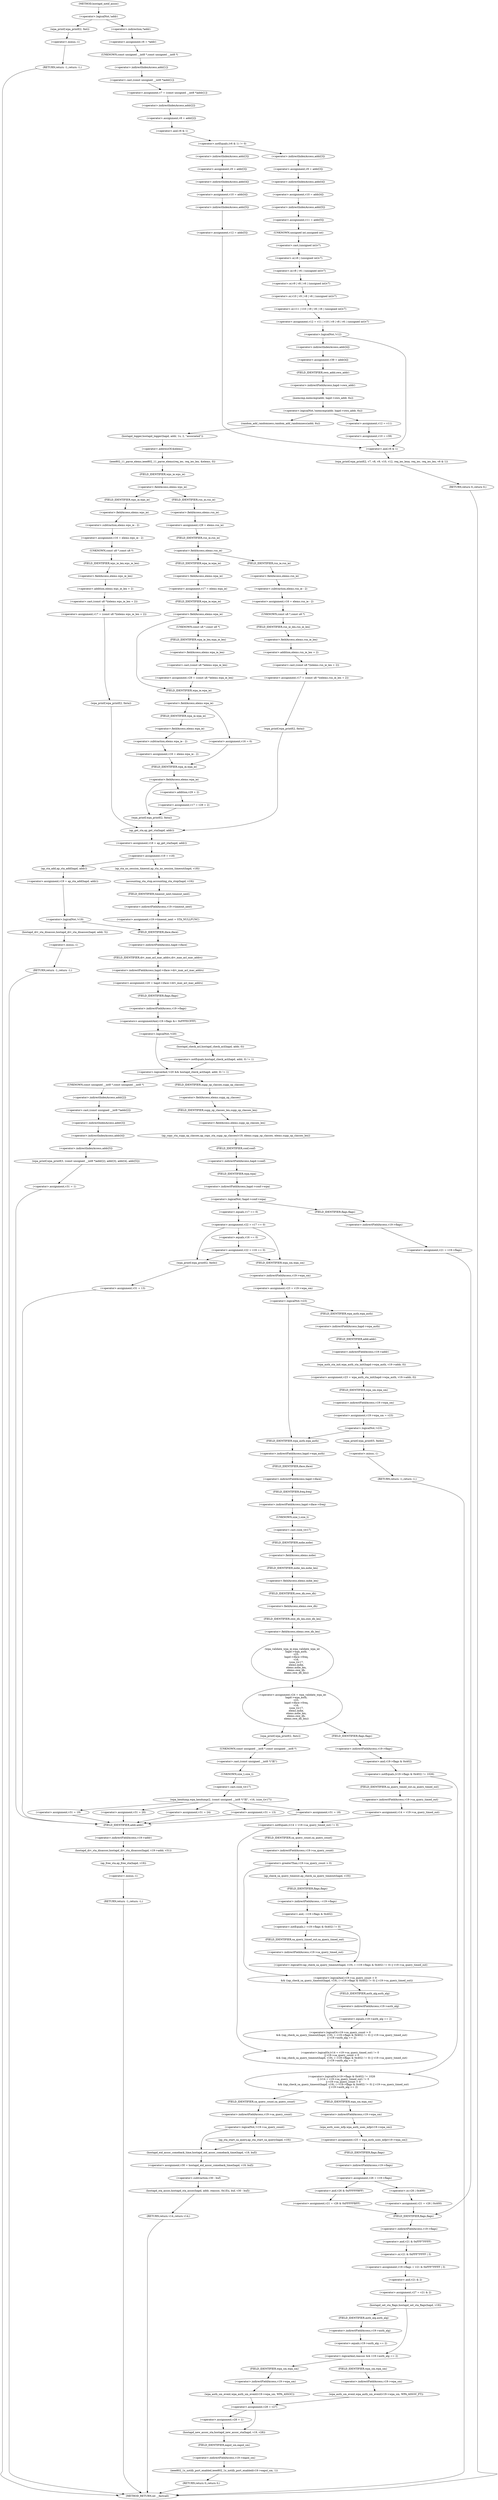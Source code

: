 digraph hostapd_notif_assoc {  
"1000173" [label = "(<operator>.logicalNot,!addr)" ]
"1000176" [label = "(wpa_printf,wpa_printf(2, fmt))" ]
"1000179" [label = "(RETURN,return -1;,return -1;)" ]
"1000180" [label = "(<operator>.minus,-1)" ]
"1000182" [label = "(<operator>.assignment,v6 = *addr)" ]
"1000184" [label = "(<operator>.indirection,*addr)" ]
"1000186" [label = "(<operator>.assignment,v7 = (const unsigned __int8 *)addr[1])" ]
"1000188" [label = "(<operator>.cast,(const unsigned __int8 *)addr[1])" ]
"1000189" [label = "(UNKNOWN,const unsigned __int8 *,const unsigned __int8 *)" ]
"1000190" [label = "(<operator>.indirectIndexAccess,addr[1])" ]
"1000193" [label = "(<operator>.assignment,v8 = addr[2])" ]
"1000195" [label = "(<operator>.indirectIndexAccess,addr[2])" ]
"1000199" [label = "(<operator>.notEquals,(v6 & 1) != 0)" ]
"1000200" [label = "(<operator>.and,v6 & 1)" ]
"1000205" [label = "(<operator>.assignment,v9 = addr[3])" ]
"1000207" [label = "(<operator>.indirectIndexAccess,addr[3])" ]
"1000210" [label = "(<operator>.assignment,v10 = addr[4])" ]
"1000212" [label = "(<operator>.indirectIndexAccess,addr[4])" ]
"1000215" [label = "(<operator>.assignment,v12 = addr[5])" ]
"1000217" [label = "(<operator>.indirectIndexAccess,addr[5])" ]
"1000221" [label = "(<operator>.assignment,v9 = addr[3])" ]
"1000223" [label = "(<operator>.indirectIndexAccess,addr[3])" ]
"1000226" [label = "(<operator>.assignment,v10 = addr[4])" ]
"1000228" [label = "(<operator>.indirectIndexAccess,addr[4])" ]
"1000231" [label = "(<operator>.assignment,v11 = addr[5])" ]
"1000233" [label = "(<operator>.indirectIndexAccess,addr[5])" ]
"1000236" [label = "(<operator>.assignment,v12 = v11 | v10 | v9 | v8 | v6 | (unsigned int)v7)" ]
"1000238" [label = "(<operator>.or,v11 | v10 | v9 | v8 | v6 | (unsigned int)v7)" ]
"1000240" [label = "(<operator>.or,v10 | v9 | v8 | v6 | (unsigned int)v7)" ]
"1000242" [label = "(<operator>.or,v9 | v8 | v6 | (unsigned int)v7)" ]
"1000244" [label = "(<operator>.or,v8 | v6 | (unsigned int)v7)" ]
"1000246" [label = "(<operator>.or,v6 | (unsigned int)v7)" ]
"1000248" [label = "(<operator>.cast,(unsigned int)v7)" ]
"1000249" [label = "(UNKNOWN,unsigned int,unsigned int)" ]
"1000252" [label = "(<operator>.logicalNot,!v12)" ]
"1000256" [label = "(wpa_printf,wpa_printf(2, v7, v8, v9, v10, v12, req_ies_lena, req_ies, req_ies_len, v6 & 1))" ]
"1000266" [label = "(<operator>.and,v6 & 1)" ]
"1000269" [label = "(RETURN,return 0;,return 0;)" ]
"1000271" [label = "(<operator>.assignment,v39 = addr[4])" ]
"1000273" [label = "(<operator>.indirectIndexAccess,addr[4])" ]
"1000277" [label = "(<operator>.logicalNot,!memcmp(addr, hapd->own_addr, 6u))" ]
"1000278" [label = "(memcmp,memcmp(addr, hapd->own_addr, 6u))" ]
"1000280" [label = "(<operator>.indirectFieldAccess,hapd->own_addr)" ]
"1000282" [label = "(FIELD_IDENTIFIER,own_addr,own_addr)" ]
"1000285" [label = "(<operator>.assignment,v12 = v11)" ]
"1000288" [label = "(<operator>.assignment,v10 = v39)" ]
"1000292" [label = "(random_add_randomness,random_add_randomness(addr, 6u))" ]
"1000295" [label = "(hostapd_logger,hostapd_logger(hapd, addr, 1u, 2, \"associated\"))" ]
"1000301" [label = "(ieee802_11_parse_elems,ieee802_11_parse_elems(req_ies, req_ies_len, &elems, 0))" ]
"1000304" [label = "(<operator>.addressOf,&elems)" ]
"1000308" [label = "(<operator>.fieldAccess,elems.wps_ie)" ]
"1000310" [label = "(FIELD_IDENTIFIER,wps_ie,wps_ie)" ]
"1000312" [label = "(<operator>.assignment,v16 = elems.wps_ie - 2)" ]
"1000314" [label = "(<operator>.subtraction,elems.wps_ie - 2)" ]
"1000315" [label = "(<operator>.fieldAccess,elems.wps_ie)" ]
"1000317" [label = "(FIELD_IDENTIFIER,wps_ie,wps_ie)" ]
"1000319" [label = "(<operator>.assignment,v17 = (const u8 *)(elems.wps_ie_len + 2))" ]
"1000321" [label = "(<operator>.cast,(const u8 *)(elems.wps_ie_len + 2))" ]
"1000322" [label = "(UNKNOWN,const u8 *,const u8 *)" ]
"1000323" [label = "(<operator>.addition,elems.wps_ie_len + 2)" ]
"1000324" [label = "(<operator>.fieldAccess,elems.wps_ie_len)" ]
"1000326" [label = "(FIELD_IDENTIFIER,wps_ie_len,wps_ie_len)" ]
"1000328" [label = "(wpa_printf,wpa_printf(2, fmta))" ]
"1000333" [label = "(<operator>.assignment,v29 = elems.rsn_ie)" ]
"1000335" [label = "(<operator>.fieldAccess,elems.rsn_ie)" ]
"1000337" [label = "(FIELD_IDENTIFIER,rsn_ie,rsn_ie)" ]
"1000339" [label = "(<operator>.fieldAccess,elems.rsn_ie)" ]
"1000341" [label = "(FIELD_IDENTIFIER,rsn_ie,rsn_ie)" ]
"1000343" [label = "(<operator>.assignment,v16 = elems.rsn_ie - 2)" ]
"1000345" [label = "(<operator>.subtraction,elems.rsn_ie - 2)" ]
"1000346" [label = "(<operator>.fieldAccess,elems.rsn_ie)" ]
"1000348" [label = "(FIELD_IDENTIFIER,rsn_ie,rsn_ie)" ]
"1000350" [label = "(<operator>.assignment,v17 = (const u8 *)(elems.rsn_ie_len + 2))" ]
"1000352" [label = "(<operator>.cast,(const u8 *)(elems.rsn_ie_len + 2))" ]
"1000353" [label = "(UNKNOWN,const u8 *,const u8 *)" ]
"1000354" [label = "(<operator>.addition,elems.rsn_ie_len + 2)" ]
"1000355" [label = "(<operator>.fieldAccess,elems.rsn_ie_len)" ]
"1000357" [label = "(FIELD_IDENTIFIER,rsn_ie_len,rsn_ie_len)" ]
"1000359" [label = "(wpa_printf,wpa_printf(2, fmta))" ]
"1000364" [label = "(<operator>.assignment,v17 = elems.wpa_ie)" ]
"1000366" [label = "(<operator>.fieldAccess,elems.wpa_ie)" ]
"1000368" [label = "(FIELD_IDENTIFIER,wpa_ie,wpa_ie)" ]
"1000370" [label = "(<operator>.fieldAccess,elems.wpa_ie)" ]
"1000372" [label = "(FIELD_IDENTIFIER,wpa_ie,wpa_ie)" ]
"1000373" [label = "(<operator>.assignment,v29 = (const u8 *)elems.wpa_ie_len)" ]
"1000375" [label = "(<operator>.cast,(const u8 *)elems.wpa_ie_len)" ]
"1000376" [label = "(UNKNOWN,const u8 *,const u8 *)" ]
"1000377" [label = "(<operator>.fieldAccess,elems.wpa_ie_len)" ]
"1000379" [label = "(FIELD_IDENTIFIER,wpa_ie_len,wpa_ie_len)" ]
"1000381" [label = "(<operator>.fieldAccess,elems.wpa_ie)" ]
"1000383" [label = "(FIELD_IDENTIFIER,wpa_ie,wpa_ie)" ]
"1000384" [label = "(<operator>.assignment,v16 = elems.wpa_ie - 2)" ]
"1000386" [label = "(<operator>.subtraction,elems.wpa_ie - 2)" ]
"1000387" [label = "(<operator>.fieldAccess,elems.wpa_ie)" ]
"1000389" [label = "(FIELD_IDENTIFIER,wpa_ie,wpa_ie)" ]
"1000392" [label = "(<operator>.assignment,v16 = 0)" ]
"1000396" [label = "(<operator>.fieldAccess,elems.wpa_ie)" ]
"1000398" [label = "(FIELD_IDENTIFIER,wpa_ie,wpa_ie)" ]
"1000399" [label = "(<operator>.assignment,v17 = v29 + 2)" ]
"1000401" [label = "(<operator>.addition,v29 + 2)" ]
"1000404" [label = "(wpa_printf,wpa_printf(2, fmta))" ]
"1000407" [label = "(<operator>.assignment,v18 = ap_get_sta(hapd, addr))" ]
"1000409" [label = "(ap_get_sta,ap_get_sta(hapd, addr))" ]
"1000412" [label = "(<operator>.assignment,v19 = v18)" ]
"1000418" [label = "(ap_sta_no_session_timeout,ap_sta_no_session_timeout(hapd, v18))" ]
"1000421" [label = "(accounting_sta_stop,accounting_sta_stop(hapd, v19))" ]
"1000424" [label = "(<operator>.assignment,v19->timeout_next = STA_NULLFUNC)" ]
"1000425" [label = "(<operator>.indirectFieldAccess,v19->timeout_next)" ]
"1000427" [label = "(FIELD_IDENTIFIER,timeout_next,timeout_next)" ]
"1000431" [label = "(<operator>.assignment,v19 = ap_sta_add(hapd, addr))" ]
"1000433" [label = "(ap_sta_add,ap_sta_add(hapd, addr))" ]
"1000437" [label = "(<operator>.logicalNot,!v19)" ]
"1000440" [label = "(hostapd_drv_sta_disassoc,hostapd_drv_sta_disassoc(hapd, addr, 5))" ]
"1000444" [label = "(RETURN,return -1;,return -1;)" ]
"1000445" [label = "(<operator>.minus,-1)" ]
"1000447" [label = "(<operator>.assignment,v20 = hapd->iface->drv_max_acl_mac_addrs)" ]
"1000449" [label = "(<operator>.indirectFieldAccess,hapd->iface->drv_max_acl_mac_addrs)" ]
"1000450" [label = "(<operator>.indirectFieldAccess,hapd->iface)" ]
"1000452" [label = "(FIELD_IDENTIFIER,iface,iface)" ]
"1000453" [label = "(FIELD_IDENTIFIER,drv_max_acl_mac_addrs,drv_max_acl_mac_addrs)" ]
"1000454" [label = "(<operators>.assignmentAnd,v19->flags &= 0xFFFECFFF)" ]
"1000455" [label = "(<operator>.indirectFieldAccess,v19->flags)" ]
"1000457" [label = "(FIELD_IDENTIFIER,flags,flags)" ]
"1000460" [label = "(<operator>.logicalAnd,!v20 && hostapd_check_acl(hapd, addr, 0) != 1)" ]
"1000461" [label = "(<operator>.logicalNot,!v20)" ]
"1000463" [label = "(<operator>.notEquals,hostapd_check_acl(hapd, addr, 0) != 1)" ]
"1000464" [label = "(hostapd_check_acl,hostapd_check_acl(hapd, addr, 0))" ]
"1000470" [label = "(wpa_printf,wpa_printf(3, (const unsigned __int8 *)addr[2], addr[3], addr[4], addr[5]))" ]
"1000472" [label = "(<operator>.cast,(const unsigned __int8 *)addr[2])" ]
"1000473" [label = "(UNKNOWN,const unsigned __int8 *,const unsigned __int8 *)" ]
"1000474" [label = "(<operator>.indirectIndexAccess,addr[2])" ]
"1000477" [label = "(<operator>.indirectIndexAccess,addr[3])" ]
"1000480" [label = "(<operator>.indirectIndexAccess,addr[4])" ]
"1000483" [label = "(<operator>.indirectIndexAccess,addr[5])" ]
"1000486" [label = "(<operator>.assignment,v31 = 1)" ]
"1000490" [label = "(hostapd_drv_sta_disassoc,hostapd_drv_sta_disassoc(hapd, v19->addr, v31))" ]
"1000492" [label = "(<operator>.indirectFieldAccess,v19->addr)" ]
"1000494" [label = "(FIELD_IDENTIFIER,addr,addr)" ]
"1000496" [label = "(ap_free_sta,ap_free_sta(hapd, v19))" ]
"1000499" [label = "(RETURN,return -1;,return -1;)" ]
"1000500" [label = "(<operator>.minus,-1)" ]
"1000502" [label = "(ap_copy_sta_supp_op_classes,ap_copy_sta_supp_op_classes(v19, elems.supp_op_classes, elems.supp_op_classes_len))" ]
"1000504" [label = "(<operator>.fieldAccess,elems.supp_op_classes)" ]
"1000506" [label = "(FIELD_IDENTIFIER,supp_op_classes,supp_op_classes)" ]
"1000507" [label = "(<operator>.fieldAccess,elems.supp_op_classes_len)" ]
"1000509" [label = "(FIELD_IDENTIFIER,supp_op_classes_len,supp_op_classes_len)" ]
"1000511" [label = "(<operator>.logicalNot,!hapd->conf->wpa)" ]
"1000512" [label = "(<operator>.indirectFieldAccess,hapd->conf->wpa)" ]
"1000513" [label = "(<operator>.indirectFieldAccess,hapd->conf)" ]
"1000515" [label = "(FIELD_IDENTIFIER,conf,conf)" ]
"1000516" [label = "(FIELD_IDENTIFIER,wpa,wpa)" ]
"1000518" [label = "(<operator>.assignment,v21 = v19->flags)" ]
"1000520" [label = "(<operator>.indirectFieldAccess,v19->flags)" ]
"1000522" [label = "(FIELD_IDENTIFIER,flags,flags)" ]
"1000524" [label = "(<operator>.assignment,v19->flags = v21 & 0xFFF7FFFF | 3)" ]
"1000525" [label = "(<operator>.indirectFieldAccess,v19->flags)" ]
"1000527" [label = "(FIELD_IDENTIFIER,flags,flags)" ]
"1000528" [label = "(<operator>.or,v21 & 0xFFF7FFFF | 3)" ]
"1000529" [label = "(<operator>.and,v21 & 0xFFF7FFFF)" ]
"1000533" [label = "(<operator>.assignment,v27 = v21 & 2)" ]
"1000535" [label = "(<operator>.and,v21 & 2)" ]
"1000538" [label = "(hostapd_set_sta_flags,hostapd_set_sta_flags(hapd, v19))" ]
"1000542" [label = "(<operator>.logicalAnd,reassoc && v19->auth_alg == 2)" ]
"1000544" [label = "(<operator>.equals,v19->auth_alg == 2)" ]
"1000545" [label = "(<operator>.indirectFieldAccess,v19->auth_alg)" ]
"1000547" [label = "(FIELD_IDENTIFIER,auth_alg,auth_alg)" ]
"1000549" [label = "(wpa_auth_sm_event,wpa_auth_sm_event(v19->wpa_sm, WPA_ASSOC_FT))" ]
"1000550" [label = "(<operator>.indirectFieldAccess,v19->wpa_sm)" ]
"1000552" [label = "(FIELD_IDENTIFIER,wpa_sm,wpa_sm)" ]
"1000555" [label = "(wpa_auth_sm_event,wpa_auth_sm_event(v19->wpa_sm, WPA_ASSOC))" ]
"1000556" [label = "(<operator>.indirectFieldAccess,v19->wpa_sm)" ]
"1000558" [label = "(FIELD_IDENTIFIER,wpa_sm,wpa_sm)" ]
"1000560" [label = "(<operator>.assignment,v28 = v27)" ]
"1000565" [label = "(<operator>.assignment,v28 = 1)" ]
"1000568" [label = "(hostapd_new_assoc_sta,hostapd_new_assoc_sta(hapd, v19, v28))" ]
"1000572" [label = "(ieee802_1x_notify_port_enabled,ieee802_1x_notify_port_enabled(v19->eapol_sm, 1))" ]
"1000573" [label = "(<operator>.indirectFieldAccess,v19->eapol_sm)" ]
"1000575" [label = "(FIELD_IDENTIFIER,eapol_sm,eapol_sm)" ]
"1000577" [label = "(RETURN,return 0;,return 0;)" ]
"1000579" [label = "(<operator>.assignment,v22 = v17 == 0)" ]
"1000581" [label = "(<operator>.equals,v17 == 0)" ]
"1000586" [label = "(<operator>.assignment,v22 = v16 == 0)" ]
"1000588" [label = "(<operator>.equals,v16 == 0)" ]
"1000594" [label = "(wpa_printf,wpa_printf(2, fmtb))" ]
"1000597" [label = "(<operator>.assignment,v31 = 13)" ]
"1000601" [label = "(<operator>.assignment,v23 = v19->wpa_sm)" ]
"1000603" [label = "(<operator>.indirectFieldAccess,v19->wpa_sm)" ]
"1000605" [label = "(FIELD_IDENTIFIER,wpa_sm,wpa_sm)" ]
"1000607" [label = "(<operator>.logicalNot,!v23)" ]
"1000610" [label = "(<operator>.assignment,v23 = wpa_auth_sta_init(hapd->wpa_auth, v19->addr, 0))" ]
"1000612" [label = "(wpa_auth_sta_init,wpa_auth_sta_init(hapd->wpa_auth, v19->addr, 0))" ]
"1000613" [label = "(<operator>.indirectFieldAccess,hapd->wpa_auth)" ]
"1000615" [label = "(FIELD_IDENTIFIER,wpa_auth,wpa_auth)" ]
"1000616" [label = "(<operator>.indirectFieldAccess,v19->addr)" ]
"1000618" [label = "(FIELD_IDENTIFIER,addr,addr)" ]
"1000620" [label = "(<operator>.assignment,v19->wpa_sm = v23)" ]
"1000621" [label = "(<operator>.indirectFieldAccess,v19->wpa_sm)" ]
"1000623" [label = "(FIELD_IDENTIFIER,wpa_sm,wpa_sm)" ]
"1000626" [label = "(<operator>.logicalNot,!v23)" ]
"1000629" [label = "(wpa_printf,wpa_printf(5, fmtb))" ]
"1000632" [label = "(RETURN,return -1;,return -1;)" ]
"1000633" [label = "(<operator>.minus,-1)" ]
"1000635" [label = "(<operator>.assignment,v24 = wpa_validate_wpa_ie(\n          hapd->wpa_auth,\n          v23,\n          hapd->iface->freq,\n          v16,\n          (size_t)v17,\n          elems.mdie,\n          elems.mdie_len,\n          elems.owe_dh,\n          elems.owe_dh_len))" ]
"1000637" [label = "(wpa_validate_wpa_ie,wpa_validate_wpa_ie(\n          hapd->wpa_auth,\n          v23,\n          hapd->iface->freq,\n          v16,\n          (size_t)v17,\n          elems.mdie,\n          elems.mdie_len,\n          elems.owe_dh,\n          elems.owe_dh_len))" ]
"1000638" [label = "(<operator>.indirectFieldAccess,hapd->wpa_auth)" ]
"1000640" [label = "(FIELD_IDENTIFIER,wpa_auth,wpa_auth)" ]
"1000642" [label = "(<operator>.indirectFieldAccess,hapd->iface->freq)" ]
"1000643" [label = "(<operator>.indirectFieldAccess,hapd->iface)" ]
"1000645" [label = "(FIELD_IDENTIFIER,iface,iface)" ]
"1000646" [label = "(FIELD_IDENTIFIER,freq,freq)" ]
"1000648" [label = "(<operator>.cast,(size_t)v17)" ]
"1000649" [label = "(UNKNOWN,size_t,size_t)" ]
"1000651" [label = "(<operator>.fieldAccess,elems.mdie)" ]
"1000653" [label = "(FIELD_IDENTIFIER,mdie,mdie)" ]
"1000654" [label = "(<operator>.fieldAccess,elems.mdie_len)" ]
"1000656" [label = "(FIELD_IDENTIFIER,mdie_len,mdie_len)" ]
"1000657" [label = "(<operator>.fieldAccess,elems.owe_dh)" ]
"1000659" [label = "(FIELD_IDENTIFIER,owe_dh,owe_dh)" ]
"1000660" [label = "(<operator>.fieldAccess,elems.owe_dh_len)" ]
"1000662" [label = "(FIELD_IDENTIFIER,owe_dh_len,owe_dh_len)" ]
"1000666" [label = "(wpa_printf,wpa_printf(2, fmtc))" ]
"1000669" [label = "(wpa_hexdump,wpa_hexdump(2, (const unsigned __int8 *)\"IE\", v16, (size_t)v17))" ]
"1000671" [label = "(<operator>.cast,(const unsigned __int8 *)\"IE\")" ]
"1000672" [label = "(UNKNOWN,const unsigned __int8 *,const unsigned __int8 *)" ]
"1000675" [label = "(<operator>.cast,(size_t)v17)" ]
"1000676" [label = "(UNKNOWN,size_t,size_t)" ]
"1000682" [label = "(<operator>.assignment,v31 = 18)" ]
"1000687" [label = "(<operator>.assignment,v31 = 19)" ]
"1000692" [label = "(<operator>.assignment,v31 = 20)" ]
"1000697" [label = "(<operator>.assignment,v31 = 24)" ]
"1000702" [label = "(<operator>.assignment,v31 = 13)" ]
"1000708" [label = "(<operator>.logicalOr,(v19->flags & 0x402) != 1026\n    || (v14 = v19->sa_query_timed_out) != 0\n    || v19->sa_query_count > 0\n    && ((ap_check_sa_query_timeout(hapd, v19), (~v19->flags & 0x402) != 0) || v19->sa_query_timed_out)\n    || v19->auth_alg == 2)" ]
"1000709" [label = "(<operator>.notEquals,(v19->flags & 0x402) != 1026)" ]
"1000710" [label = "(<operator>.and,v19->flags & 0x402)" ]
"1000711" [label = "(<operator>.indirectFieldAccess,v19->flags)" ]
"1000713" [label = "(FIELD_IDENTIFIER,flags,flags)" ]
"1000716" [label = "(<operator>.logicalOr,(v14 = v19->sa_query_timed_out) != 0\n    || v19->sa_query_count > 0\n    && ((ap_check_sa_query_timeout(hapd, v19), (~v19->flags & 0x402) != 0) || v19->sa_query_timed_out)\n    || v19->auth_alg == 2)" ]
"1000717" [label = "(<operator>.notEquals,(v14 = v19->sa_query_timed_out) != 0)" ]
"1000718" [label = "(<operator>.assignment,v14 = v19->sa_query_timed_out)" ]
"1000720" [label = "(<operator>.indirectFieldAccess,v19->sa_query_timed_out)" ]
"1000722" [label = "(FIELD_IDENTIFIER,sa_query_timed_out,sa_query_timed_out)" ]
"1000724" [label = "(<operator>.logicalOr,v19->sa_query_count > 0\n    && ((ap_check_sa_query_timeout(hapd, v19), (~v19->flags & 0x402) != 0) || v19->sa_query_timed_out)\n    || v19->auth_alg == 2)" ]
"1000725" [label = "(<operator>.logicalAnd,v19->sa_query_count > 0\n    && ((ap_check_sa_query_timeout(hapd, v19), (~v19->flags & 0x402) != 0) || v19->sa_query_timed_out))" ]
"1000726" [label = "(<operator>.greaterThan,v19->sa_query_count > 0)" ]
"1000727" [label = "(<operator>.indirectFieldAccess,v19->sa_query_count)" ]
"1000729" [label = "(FIELD_IDENTIFIER,sa_query_count,sa_query_count)" ]
"1000731" [label = "(<operator>.logicalOr,(ap_check_sa_query_timeout(hapd, v19), (~v19->flags & 0x402) != 0) || v19->sa_query_timed_out)" ]
"1000733" [label = "(ap_check_sa_query_timeout,ap_check_sa_query_timeout(hapd, v19))" ]
"1000736" [label = "(<operator>.notEquals,(~v19->flags & 0x402) != 0)" ]
"1000737" [label = "(<operator>.and,~v19->flags & 0x402)" ]
"1000738" [label = "(<operator>.indirectFieldAccess,~v19->flags)" ]
"1000740" [label = "(FIELD_IDENTIFIER,flags,flags)" ]
"1000743" [label = "(<operator>.indirectFieldAccess,v19->sa_query_timed_out)" ]
"1000745" [label = "(FIELD_IDENTIFIER,sa_query_timed_out,sa_query_timed_out)" ]
"1000746" [label = "(<operator>.equals,v19->auth_alg == 2)" ]
"1000747" [label = "(<operator>.indirectFieldAccess,v19->auth_alg)" ]
"1000749" [label = "(FIELD_IDENTIFIER,auth_alg,auth_alg)" ]
"1000752" [label = "(<operator>.assignment,v25 = wpa_auth_uses_mfp(v19->wpa_sm))" ]
"1000754" [label = "(wpa_auth_uses_mfp,wpa_auth_uses_mfp(v19->wpa_sm))" ]
"1000755" [label = "(<operator>.indirectFieldAccess,v19->wpa_sm)" ]
"1000757" [label = "(FIELD_IDENTIFIER,wpa_sm,wpa_sm)" ]
"1000758" [label = "(<operator>.assignment,v26 = v19->flags)" ]
"1000760" [label = "(<operator>.indirectFieldAccess,v19->flags)" ]
"1000762" [label = "(FIELD_IDENTIFIER,flags,flags)" ]
"1000765" [label = "(<operator>.assignment,v21 = v26 | 0x400)" ]
"1000767" [label = "(<operator>.or,v26 | 0x400)" ]
"1000771" [label = "(<operator>.assignment,v21 = v26 & 0xFFFFFBFF)" ]
"1000773" [label = "(<operator>.and,v26 & 0xFFFFFBFF)" ]
"1000778" [label = "(<operator>.logicalNot,!v19->sa_query_count)" ]
"1000779" [label = "(<operator>.indirectFieldAccess,v19->sa_query_count)" ]
"1000781" [label = "(FIELD_IDENTIFIER,sa_query_count,sa_query_count)" ]
"1000782" [label = "(ap_sta_start_sa_query,ap_sta_start_sa_query(hapd, v19))" ]
"1000785" [label = "(<operator>.assignment,v30 = hostapd_eid_assoc_comeback_time(hapd, v19, buf))" ]
"1000787" [label = "(hostapd_eid_assoc_comeback_time,hostapd_eid_assoc_comeback_time(hapd, v19, buf))" ]
"1000791" [label = "(hostapd_sta_assoc,hostapd_sta_assoc(hapd, addr, reassoc, 0x1Eu, buf, v30 - buf))" ]
"1000797" [label = "(<operator>.subtraction,v30 - buf)" ]
"1000800" [label = "(RETURN,return v14;,return v14;)" ]
"1000133" [label = "(METHOD,hostapd_notif_assoc)" ]
"1000802" [label = "(METHOD_RETURN,int __fastcall)" ]
  "1000173" -> "1000176" 
  "1000173" -> "1000184" 
  "1000176" -> "1000180" 
  "1000179" -> "1000802" 
  "1000180" -> "1000179" 
  "1000182" -> "1000189" 
  "1000184" -> "1000182" 
  "1000186" -> "1000195" 
  "1000188" -> "1000186" 
  "1000189" -> "1000190" 
  "1000190" -> "1000188" 
  "1000193" -> "1000200" 
  "1000195" -> "1000193" 
  "1000199" -> "1000207" 
  "1000199" -> "1000223" 
  "1000200" -> "1000199" 
  "1000205" -> "1000212" 
  "1000207" -> "1000205" 
  "1000210" -> "1000217" 
  "1000212" -> "1000210" 
  "1000215" -> "1000266" 
  "1000217" -> "1000215" 
  "1000221" -> "1000228" 
  "1000223" -> "1000221" 
  "1000226" -> "1000233" 
  "1000228" -> "1000226" 
  "1000231" -> "1000249" 
  "1000233" -> "1000231" 
  "1000236" -> "1000252" 
  "1000238" -> "1000236" 
  "1000240" -> "1000238" 
  "1000242" -> "1000240" 
  "1000244" -> "1000242" 
  "1000246" -> "1000244" 
  "1000248" -> "1000246" 
  "1000249" -> "1000248" 
  "1000252" -> "1000266" 
  "1000252" -> "1000273" 
  "1000256" -> "1000269" 
  "1000266" -> "1000256" 
  "1000269" -> "1000802" 
  "1000271" -> "1000282" 
  "1000273" -> "1000271" 
  "1000277" -> "1000285" 
  "1000277" -> "1000292" 
  "1000278" -> "1000277" 
  "1000280" -> "1000278" 
  "1000282" -> "1000280" 
  "1000285" -> "1000288" 
  "1000288" -> "1000266" 
  "1000292" -> "1000295" 
  "1000295" -> "1000304" 
  "1000301" -> "1000310" 
  "1000304" -> "1000301" 
  "1000308" -> "1000317" 
  "1000308" -> "1000337" 
  "1000310" -> "1000308" 
  "1000312" -> "1000322" 
  "1000314" -> "1000312" 
  "1000315" -> "1000314" 
  "1000317" -> "1000315" 
  "1000319" -> "1000328" 
  "1000321" -> "1000319" 
  "1000322" -> "1000326" 
  "1000323" -> "1000321" 
  "1000324" -> "1000323" 
  "1000326" -> "1000324" 
  "1000328" -> "1000409" 
  "1000333" -> "1000341" 
  "1000335" -> "1000333" 
  "1000337" -> "1000335" 
  "1000339" -> "1000348" 
  "1000339" -> "1000368" 
  "1000341" -> "1000339" 
  "1000343" -> "1000353" 
  "1000345" -> "1000343" 
  "1000346" -> "1000345" 
  "1000348" -> "1000346" 
  "1000350" -> "1000359" 
  "1000352" -> "1000350" 
  "1000353" -> "1000357" 
  "1000354" -> "1000352" 
  "1000355" -> "1000354" 
  "1000357" -> "1000355" 
  "1000359" -> "1000409" 
  "1000364" -> "1000372" 
  "1000366" -> "1000364" 
  "1000368" -> "1000366" 
  "1000370" -> "1000376" 
  "1000370" -> "1000383" 
  "1000372" -> "1000370" 
  "1000373" -> "1000383" 
  "1000375" -> "1000373" 
  "1000376" -> "1000379" 
  "1000377" -> "1000375" 
  "1000379" -> "1000377" 
  "1000381" -> "1000389" 
  "1000381" -> "1000392" 
  "1000383" -> "1000381" 
  "1000384" -> "1000398" 
  "1000386" -> "1000384" 
  "1000387" -> "1000386" 
  "1000389" -> "1000387" 
  "1000392" -> "1000398" 
  "1000396" -> "1000401" 
  "1000396" -> "1000404" 
  "1000398" -> "1000396" 
  "1000399" -> "1000404" 
  "1000401" -> "1000399" 
  "1000404" -> "1000409" 
  "1000407" -> "1000412" 
  "1000409" -> "1000407" 
  "1000412" -> "1000418" 
  "1000412" -> "1000433" 
  "1000418" -> "1000421" 
  "1000421" -> "1000427" 
  "1000424" -> "1000452" 
  "1000425" -> "1000424" 
  "1000427" -> "1000425" 
  "1000431" -> "1000437" 
  "1000433" -> "1000431" 
  "1000437" -> "1000440" 
  "1000437" -> "1000452" 
  "1000440" -> "1000445" 
  "1000444" -> "1000802" 
  "1000445" -> "1000444" 
  "1000447" -> "1000457" 
  "1000449" -> "1000447" 
  "1000450" -> "1000453" 
  "1000452" -> "1000450" 
  "1000453" -> "1000449" 
  "1000454" -> "1000461" 
  "1000455" -> "1000454" 
  "1000457" -> "1000455" 
  "1000460" -> "1000473" 
  "1000460" -> "1000506" 
  "1000461" -> "1000460" 
  "1000461" -> "1000464" 
  "1000463" -> "1000460" 
  "1000464" -> "1000463" 
  "1000470" -> "1000486" 
  "1000472" -> "1000477" 
  "1000473" -> "1000474" 
  "1000474" -> "1000472" 
  "1000477" -> "1000480" 
  "1000480" -> "1000483" 
  "1000483" -> "1000470" 
  "1000486" -> "1000494" 
  "1000490" -> "1000496" 
  "1000492" -> "1000490" 
  "1000494" -> "1000492" 
  "1000496" -> "1000500" 
  "1000499" -> "1000802" 
  "1000500" -> "1000499" 
  "1000502" -> "1000515" 
  "1000504" -> "1000509" 
  "1000506" -> "1000504" 
  "1000507" -> "1000502" 
  "1000509" -> "1000507" 
  "1000511" -> "1000522" 
  "1000511" -> "1000581" 
  "1000512" -> "1000511" 
  "1000513" -> "1000516" 
  "1000515" -> "1000513" 
  "1000516" -> "1000512" 
  "1000518" -> "1000527" 
  "1000520" -> "1000518" 
  "1000522" -> "1000520" 
  "1000524" -> "1000535" 
  "1000525" -> "1000529" 
  "1000527" -> "1000525" 
  "1000528" -> "1000524" 
  "1000529" -> "1000528" 
  "1000533" -> "1000538" 
  "1000535" -> "1000533" 
  "1000538" -> "1000542" 
  "1000538" -> "1000547" 
  "1000542" -> "1000552" 
  "1000542" -> "1000558" 
  "1000544" -> "1000542" 
  "1000545" -> "1000544" 
  "1000547" -> "1000545" 
  "1000549" -> "1000560" 
  "1000550" -> "1000549" 
  "1000552" -> "1000550" 
  "1000555" -> "1000560" 
  "1000556" -> "1000555" 
  "1000558" -> "1000556" 
  "1000560" -> "1000565" 
  "1000560" -> "1000568" 
  "1000565" -> "1000568" 
  "1000568" -> "1000575" 
  "1000572" -> "1000577" 
  "1000573" -> "1000572" 
  "1000575" -> "1000573" 
  "1000577" -> "1000802" 
  "1000579" -> "1000588" 
  "1000579" -> "1000594" 
  "1000579" -> "1000605" 
  "1000581" -> "1000579" 
  "1000586" -> "1000594" 
  "1000586" -> "1000605" 
  "1000588" -> "1000586" 
  "1000594" -> "1000597" 
  "1000597" -> "1000494" 
  "1000601" -> "1000607" 
  "1000603" -> "1000601" 
  "1000605" -> "1000603" 
  "1000607" -> "1000615" 
  "1000607" -> "1000640" 
  "1000610" -> "1000623" 
  "1000612" -> "1000610" 
  "1000613" -> "1000618" 
  "1000615" -> "1000613" 
  "1000616" -> "1000612" 
  "1000618" -> "1000616" 
  "1000620" -> "1000626" 
  "1000621" -> "1000620" 
  "1000623" -> "1000621" 
  "1000626" -> "1000629" 
  "1000626" -> "1000640" 
  "1000629" -> "1000633" 
  "1000632" -> "1000802" 
  "1000633" -> "1000632" 
  "1000635" -> "1000666" 
  "1000635" -> "1000713" 
  "1000637" -> "1000635" 
  "1000638" -> "1000645" 
  "1000640" -> "1000638" 
  "1000642" -> "1000649" 
  "1000643" -> "1000646" 
  "1000645" -> "1000643" 
  "1000646" -> "1000642" 
  "1000648" -> "1000653" 
  "1000649" -> "1000648" 
  "1000651" -> "1000656" 
  "1000653" -> "1000651" 
  "1000654" -> "1000659" 
  "1000656" -> "1000654" 
  "1000657" -> "1000662" 
  "1000659" -> "1000657" 
  "1000660" -> "1000637" 
  "1000662" -> "1000660" 
  "1000666" -> "1000672" 
  "1000669" -> "1000682" 
  "1000669" -> "1000687" 
  "1000669" -> "1000692" 
  "1000669" -> "1000697" 
  "1000669" -> "1000702" 
  "1000671" -> "1000676" 
  "1000672" -> "1000671" 
  "1000675" -> "1000669" 
  "1000676" -> "1000675" 
  "1000682" -> "1000494" 
  "1000687" -> "1000494" 
  "1000692" -> "1000494" 
  "1000697" -> "1000494" 
  "1000702" -> "1000494" 
  "1000708" -> "1000757" 
  "1000708" -> "1000781" 
  "1000709" -> "1000708" 
  "1000709" -> "1000722" 
  "1000710" -> "1000709" 
  "1000711" -> "1000710" 
  "1000713" -> "1000711" 
  "1000716" -> "1000708" 
  "1000717" -> "1000716" 
  "1000717" -> "1000729" 
  "1000718" -> "1000717" 
  "1000720" -> "1000718" 
  "1000722" -> "1000720" 
  "1000724" -> "1000716" 
  "1000725" -> "1000724" 
  "1000725" -> "1000749" 
  "1000726" -> "1000725" 
  "1000726" -> "1000733" 
  "1000727" -> "1000726" 
  "1000729" -> "1000727" 
  "1000731" -> "1000725" 
  "1000733" -> "1000740" 
  "1000736" -> "1000731" 
  "1000736" -> "1000745" 
  "1000737" -> "1000736" 
  "1000738" -> "1000737" 
  "1000740" -> "1000738" 
  "1000743" -> "1000731" 
  "1000745" -> "1000743" 
  "1000746" -> "1000724" 
  "1000747" -> "1000746" 
  "1000749" -> "1000747" 
  "1000752" -> "1000762" 
  "1000754" -> "1000752" 
  "1000755" -> "1000754" 
  "1000757" -> "1000755" 
  "1000758" -> "1000767" 
  "1000758" -> "1000773" 
  "1000760" -> "1000758" 
  "1000762" -> "1000760" 
  "1000765" -> "1000527" 
  "1000767" -> "1000765" 
  "1000771" -> "1000527" 
  "1000773" -> "1000771" 
  "1000778" -> "1000782" 
  "1000778" -> "1000787" 
  "1000779" -> "1000778" 
  "1000781" -> "1000779" 
  "1000782" -> "1000787" 
  "1000785" -> "1000797" 
  "1000787" -> "1000785" 
  "1000791" -> "1000800" 
  "1000797" -> "1000791" 
  "1000800" -> "1000802" 
  "1000133" -> "1000173" 
}
